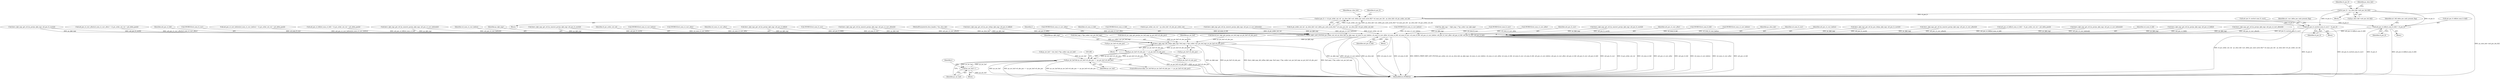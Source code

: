 digraph "0_Android_913d9e8d93d6b81bb8eac3fc2c1426651f5b259d_0@pointer" {
"1000376" [label="(Call,i4_poc_lt = ps_slice_hdr->ai4_poc_lsb_lt[i])"];
"1000390" [label="(Call,i4_poc_lt += i4_pic_order_cnt_val - ps_slice_hdr->ai1_delta_poc_msb_cycle_lt[i] * u4_max_poc_lsb - ps_slice_hdr->i4_pic_order_cnt_lsb)"];
"1000412" [label="(Call,ai4_poc_lt_curr[u4_num_lt_curr] = i4_poc_lt)"];
"1001190" [label="(Call,DEBUG_PRINT_REF_LIST_POCS(i4_pic_order_cnt_val, ps_slice_hdr, ps_dpb_mgr, u4_num_st_curr_before, u4_num_st_curr_after, u4_num_st_foll, u4_num_lt_curr, u4_num_lt_foll, ai4_poc_st_curr_before, ai4_poc_st_curr_after, ai4_poc_st_foll, ai4_poc_lt_curr, ai4_poc_lt_foll))"];
"1001246" [label="(Call,ihevc_dpb_mgr_del_ref(ps_dpb_mgr, (buf_mgr_t *)ps_codec->pv_pic_buf_mgr, ps_pic_buf->i4_abs_poc))"];
"1001276" [label="(Call,ps_mv_buf->i4_abs_poc == ps_pic_buf->i4_abs_poc)"];
"1001274" [label="(Call,ps_mv_buf && ps_mv_buf->i4_abs_poc == ps_pic_buf->i4_abs_poc)"];
"1001293" [label="(Call,ps_mv_buf++)"];
"1000430" [label="(Call,ai4_poc_lt_foll[u4_num_lt_foll] = i4_poc_lt)"];
"1000573" [label="(Call,ihevc_dpb_mgr_get_ref_by_poc_lsb(ps_dpb_mgr, ai4_poc_lt_foll[i]))"];
"1001206" [label="(Identifier,i)"];
"1000429" [label="(Block,)"];
"1001294" [label="(Identifier,ps_mv_buf)"];
"1000413" [label="(Call,ai4_poc_lt_curr[u4_num_lt_curr])"];
"1001274" [label="(Call,ps_mv_buf && ps_mv_buf->i4_abs_poc == ps_pic_buf->i4_abs_poc)"];
"1000993" [label="(Call,(WORD32)u4_num_st_curr_after)"];
"1001196" [label="(Identifier,u4_num_st_foll)"];
"1000377" [label="(Identifier,i4_poc_lt)"];
"1000687" [label="(Call,(WORD32)u4_num_st_foll)"];
"1000177" [label="(Call,i4_pic_order_cnt_val = ps_slice_hdr->i4_abs_pic_order_cnt)"];
"1001246" [label="(Call,ihevc_dpb_mgr_del_ref(ps_dpb_mgr, (buf_mgr_t *)ps_codec->pv_pic_buf_mgr, ps_pic_buf->i4_abs_poc))"];
"1001058" [label="(Call,ihevc_dpb_mgr_get_ref_by_nearest_poc(ps_dpb_mgr, ai4_poc_st_curr_before[i]))"];
"1001247" [label="(Identifier,ps_dpb_mgr)"];
"1000386" [label="(Identifier,ps_slice_hdr)"];
"1000392" [label="(Call,i4_pic_order_cnt_val - ps_slice_hdr->ai1_delta_poc_msb_cycle_lt[i] * u4_max_poc_lsb - ps_slice_hdr->i4_pic_order_cnt_lsb)"];
"1000621" [label="(Call,(WORD32)u4_num_st_curr_before)"];
"1000375" [label="(Block,)"];
"1000124" [label="(Call,*ps_dpb_mgr = (dpb_mgr_t *)ps_codec->pv_dpb_mgr)"];
"1000842" [label="(Call,(WORD32)u4_num_lt_curr)"];
"1001275" [label="(Identifier,ps_mv_buf)"];
"1000800" [label="(Call,(WORD32)u4_num_st_curr_after)"];
"1001202" [label="(Identifier,ai4_poc_lt_curr)"];
"1000865" [label="(Call,ihevc_dpb_mgr_get_ref_by_nearest_poc(ps_dpb_mgr, ai4_poc_lt_curr[i]))"];
"1001200" [label="(Identifier,ai4_poc_st_curr_after)"];
"1000941" [label="(Call,ihevcd_mv_mgr_get_poc(ps_mv_buf_mgr, ps_pic_buf->i4_abs_poc))"];
"1000558" [label="(Call,(WORD32)u4_num_lt_foll)"];
"1000758" [label="(Call,(WORD32)u4_num_st_curr_before)"];
"1001192" [label="(Identifier,ps_slice_hdr)"];
"1000390" [label="(Call,i4_poc_lt += i4_pic_order_cnt_val - ps_slice_hdr->ai1_delta_poc_msb_cycle_lt[i] * u4_max_poc_lsb - ps_slice_hdr->i4_pic_order_cnt_lsb)"];
"1001197" [label="(Identifier,u4_num_lt_curr)"];
"1001199" [label="(Identifier,ai4_poc_st_curr_before)"];
"1000510" [label="(Call,ihevc_dpb_mgr_get_ref_by_poc_lsb(ps_dpb_mgr, ai4_poc_lt_curr[i]))"];
"1000437" [label="(Identifier,ai1_foll_delta_poc_msb_present_flag)"];
"1000823" [label="(Call,ihevc_dpb_mgr_get_ref_by_nearest_poc(ps_dpb_mgr, ai4_poc_st_curr_after[i]))"];
"1000299" [label="(Call,ai4_poc_st_foll[u4_num_st_foll] = i4_pic_order_cnt_val + pi2_delta_poc[i])"];
"1001280" [label="(Call,ps_pic_buf->i4_abs_poc)"];
"1000629" [label="(Call,ihevc_dpb_mgr_get_ref_by_poc(ps_dpb_mgr, ai4_poc_st_curr_before[i]))"];
"1001203" [label="(Identifier,ai4_poc_lt_foll)"];
"1001272" [label="(Block,)"];
"1001198" [label="(Identifier,u4_num_lt_foll)"];
"1000431" [label="(Call,ai4_poc_lt_foll[u4_num_lt_foll])"];
"1000695" [label="(Call,ihevc_dpb_mgr_get_ref_by_poc(ps_dpb_mgr, ai4_poc_st_foll[i]))"];
"1000376" [label="(Call,i4_poc_lt = ps_slice_hdr->ai4_poc_lsb_lt[i])"];
"1000662" [label="(Call,ihevc_dpb_mgr_get_ref_by_poc(ps_dpb_mgr, ai4_poc_st_curr_after[i]))"];
"1000430" [label="(Call,ai4_poc_lt_foll[u4_num_lt_foll] = i4_poc_lt)"];
"1001248" [label="(Call,(buf_mgr_t *)ps_codec->pv_pic_buf_mgr)"];
"1000533" [label="(Call,ihevc_dpb_mgr_get_ref_by_poc(ps_dpb_mgr, ai4_poc_lt_curr[i]))"];
"1000416" [label="(Identifier,i4_poc_lt)"];
"1000330" [label="(Call,ai4_poc_st_curr_after[u4_num_st_curr_after] = i4_pic_order_cnt_val + pi2_delta_poc[i])"];
"1001253" [label="(Call,ps_pic_buf->i4_abs_poc)"];
"1001256" [label="(Call,ps_mv_buf = (mv_buf_t *)ps_codec->ps_mv_buf)"];
"1000389" [label="(Block,)"];
"1001234" [label="(Block,)"];
"1000408" [label="(Identifier,ps_slice_hdr)"];
"1000411" [label="(Block,)"];
"1001277" [label="(Call,ps_mv_buf->i4_abs_poc)"];
"1000412" [label="(Call,ai4_poc_lt_curr[u4_num_lt_curr] = i4_poc_lt)"];
"1001190" [label="(Call,DEBUG_PRINT_REF_LIST_POCS(i4_pic_order_cnt_val, ps_slice_hdr, ps_dpb_mgr, u4_num_st_curr_before, u4_num_st_curr_after, u4_num_st_foll, u4_num_lt_curr, u4_num_lt_foll, ai4_poc_st_curr_before, ai4_poc_st_curr_after, ai4_poc_st_foll, ai4_poc_lt_curr, ai4_poc_lt_foll))"];
"1001201" [label="(Identifier,ai4_poc_st_foll)"];
"1000495" [label="(Call,(WORD32)u4_num_lt_curr)"];
"1000286" [label="(Call,ai4_poc_st_curr_before[u4_num_st_curr_before] = i4_pic_order_cnt_val + pi2_delta_poc[i])"];
"1000343" [label="(Call,ai4_poc_st_foll[u4_num_st_foll] = i4_pic_order_cnt_val + pi2_delta_poc[i])"];
"1000781" [label="(Call,ihevc_dpb_mgr_get_ref_by_nearest_poc(ps_dpb_mgr, ai4_poc_st_curr_before[i]))"];
"1000391" [label="(Identifier,i4_poc_lt)"];
"1001194" [label="(Identifier,u4_num_st_curr_before)"];
"1001257" [label="(Identifier,ps_mv_buf)"];
"1000434" [label="(Identifier,i4_poc_lt)"];
"1001193" [label="(Identifier,ps_dpb_mgr)"];
"1001100" [label="(Call,ihevc_dpb_mgr_get_ref_by_nearest_poc(ps_dpb_mgr, ai4_poc_lt_curr[i]))"];
"1000112" [label="(Block,)"];
"1001276" [label="(Call,ps_mv_buf->i4_abs_poc == ps_pic_buf->i4_abs_poc)"];
"1001271" [label="(Identifier,i)"];
"1001191" [label="(Identifier,i4_pic_order_cnt_val)"];
"1000419" [label="(Identifier,ai1_curr_delta_poc_msb_present_flag)"];
"1001293" [label="(Call,ps_mv_buf++)"];
"1001035" [label="(Call,(WORD32)u4_num_st_curr_before)"];
"1000654" [label="(Call,(WORD32)u4_num_st_curr_after)"];
"1001195" [label="(Identifier,u4_num_st_curr_after)"];
"1000378" [label="(Call,ps_slice_hdr->ai4_poc_lsb_lt[i])"];
"1001273" [label="(ControlStructure,if(ps_mv_buf && ps_mv_buf->i4_abs_poc == ps_pic_buf->i4_abs_poc))"];
"1000596" [label="(Call,ihevc_dpb_mgr_get_ref_by_poc(ps_dpb_mgr, ai4_poc_lt_foll[i]))"];
"1001077" [label="(Call,(WORD32)u4_num_lt_curr)"];
"1001016" [label="(Call,ihevc_dpb_mgr_get_ref_by_nearest_poc(ps_dpb_mgr, ai4_poc_st_curr_after[i]))"];
"1001297" [label="(MethodReturn,WORD32)"];
"1001176" [label="(Call,ihevcd_mv_mgr_get_poc(ps_mv_buf_mgr, ps_pic_buf->i4_abs_poc))"];
"1000111" [label="(MethodParameterIn,slice_header_t *ps_slice_hdr)"];
"1000376" -> "1000375"  [label="AST: "];
"1000376" -> "1000378"  [label="CFG: "];
"1000377" -> "1000376"  [label="AST: "];
"1000378" -> "1000376"  [label="AST: "];
"1000386" -> "1000376"  [label="CFG: "];
"1000376" -> "1001297"  [label="DDG: ps_slice_hdr->ai4_poc_lsb_lt[i]"];
"1000376" -> "1000390"  [label="DDG: i4_poc_lt"];
"1000376" -> "1000412"  [label="DDG: i4_poc_lt"];
"1000376" -> "1000430"  [label="DDG: i4_poc_lt"];
"1000390" -> "1000389"  [label="AST: "];
"1000390" -> "1000392"  [label="CFG: "];
"1000391" -> "1000390"  [label="AST: "];
"1000392" -> "1000390"  [label="AST: "];
"1000408" -> "1000390"  [label="CFG: "];
"1000390" -> "1001297"  [label="DDG: i4_pic_order_cnt_val - ps_slice_hdr->ai1_delta_poc_msb_cycle_lt[i] * u4_max_poc_lsb - ps_slice_hdr->i4_pic_order_cnt_lsb"];
"1000392" -> "1000390"  [label="DDG: i4_pic_order_cnt_val"];
"1000392" -> "1000390"  [label="DDG: ps_slice_hdr->ai1_delta_poc_msb_cycle_lt[i] * u4_max_poc_lsb - ps_slice_hdr->i4_pic_order_cnt_lsb"];
"1000390" -> "1000412"  [label="DDG: i4_poc_lt"];
"1000390" -> "1000430"  [label="DDG: i4_poc_lt"];
"1000412" -> "1000411"  [label="AST: "];
"1000412" -> "1000416"  [label="CFG: "];
"1000413" -> "1000412"  [label="AST: "];
"1000416" -> "1000412"  [label="AST: "];
"1000419" -> "1000412"  [label="CFG: "];
"1000412" -> "1001297"  [label="DDG: ai4_poc_lt_curr[u4_num_lt_curr]"];
"1000412" -> "1001297"  [label="DDG: i4_poc_lt"];
"1000412" -> "1001190"  [label="DDG: ai4_poc_lt_curr[u4_num_lt_curr]"];
"1001190" -> "1000112"  [label="AST: "];
"1001190" -> "1001203"  [label="CFG: "];
"1001191" -> "1001190"  [label="AST: "];
"1001192" -> "1001190"  [label="AST: "];
"1001193" -> "1001190"  [label="AST: "];
"1001194" -> "1001190"  [label="AST: "];
"1001195" -> "1001190"  [label="AST: "];
"1001196" -> "1001190"  [label="AST: "];
"1001197" -> "1001190"  [label="AST: "];
"1001198" -> "1001190"  [label="AST: "];
"1001199" -> "1001190"  [label="AST: "];
"1001200" -> "1001190"  [label="AST: "];
"1001201" -> "1001190"  [label="AST: "];
"1001202" -> "1001190"  [label="AST: "];
"1001203" -> "1001190"  [label="AST: "];
"1001206" -> "1001190"  [label="CFG: "];
"1001190" -> "1001297"  [label="DDG: ai4_poc_st_curr_before"];
"1001190" -> "1001297"  [label="DDG: ps_slice_hdr"];
"1001190" -> "1001297"  [label="DDG: u4_num_lt_curr"];
"1001190" -> "1001297"  [label="DDG: u4_num_lt_foll"];
"1001190" -> "1001297"  [label="DDG: DEBUG_PRINT_REF_LIST_POCS(i4_pic_order_cnt_val, ps_slice_hdr, ps_dpb_mgr, u4_num_st_curr_before, u4_num_st_curr_after, u4_num_st_foll, u4_num_lt_curr, u4_num_lt_foll, ai4_poc_st_curr_before, ai4_poc_st_curr_after, ai4_poc_st_foll, ai4_poc_lt_curr, ai4_poc_lt_foll)"];
"1001190" -> "1001297"  [label="DDG: ai4_poc_lt_curr"];
"1001190" -> "1001297"  [label="DDG: i4_pic_order_cnt_val"];
"1001190" -> "1001297"  [label="DDG: u4_num_st_foll"];
"1001190" -> "1001297"  [label="DDG: ai4_poc_st_curr_after"];
"1001190" -> "1001297"  [label="DDG: ai4_poc_lt_foll"];
"1001190" -> "1001297"  [label="DDG: u4_num_st_curr_before"];
"1001190" -> "1001297"  [label="DDG: u4_num_st_curr_after"];
"1001190" -> "1001297"  [label="DDG: ai4_poc_st_foll"];
"1001190" -> "1001297"  [label="DDG: ps_dpb_mgr"];
"1000177" -> "1001190"  [label="DDG: i4_pic_order_cnt_val"];
"1000392" -> "1001190"  [label="DDG: i4_pic_order_cnt_val"];
"1000111" -> "1001190"  [label="DDG: ps_slice_hdr"];
"1000629" -> "1001190"  [label="DDG: ps_dpb_mgr"];
"1000629" -> "1001190"  [label="DDG: ai4_poc_st_curr_before[i]"];
"1000865" -> "1001190"  [label="DDG: ps_dpb_mgr"];
"1000865" -> "1001190"  [label="DDG: ai4_poc_lt_curr[i]"];
"1000695" -> "1001190"  [label="DDG: ps_dpb_mgr"];
"1000695" -> "1001190"  [label="DDG: ai4_poc_st_foll[i]"];
"1000596" -> "1001190"  [label="DDG: ps_dpb_mgr"];
"1000596" -> "1001190"  [label="DDG: ai4_poc_lt_foll[i]"];
"1000823" -> "1001190"  [label="DDG: ps_dpb_mgr"];
"1000823" -> "1001190"  [label="DDG: ai4_poc_st_curr_after[i]"];
"1000510" -> "1001190"  [label="DDG: ps_dpb_mgr"];
"1000510" -> "1001190"  [label="DDG: ai4_poc_lt_curr[i]"];
"1000781" -> "1001190"  [label="DDG: ps_dpb_mgr"];
"1000781" -> "1001190"  [label="DDG: ai4_poc_st_curr_before[i]"];
"1000573" -> "1001190"  [label="DDG: ps_dpb_mgr"];
"1000573" -> "1001190"  [label="DDG: ai4_poc_lt_foll[i]"];
"1000533" -> "1001190"  [label="DDG: ps_dpb_mgr"];
"1000533" -> "1001190"  [label="DDG: ai4_poc_lt_curr[i]"];
"1001100" -> "1001190"  [label="DDG: ps_dpb_mgr"];
"1001100" -> "1001190"  [label="DDG: ai4_poc_lt_curr[i]"];
"1001058" -> "1001190"  [label="DDG: ps_dpb_mgr"];
"1001058" -> "1001190"  [label="DDG: ai4_poc_st_curr_before[i]"];
"1001016" -> "1001190"  [label="DDG: ps_dpb_mgr"];
"1001016" -> "1001190"  [label="DDG: ai4_poc_st_curr_after[i]"];
"1000124" -> "1001190"  [label="DDG: ps_dpb_mgr"];
"1000662" -> "1001190"  [label="DDG: ps_dpb_mgr"];
"1000662" -> "1001190"  [label="DDG: ai4_poc_st_curr_after[i]"];
"1000621" -> "1001190"  [label="DDG: u4_num_st_curr_before"];
"1000758" -> "1001190"  [label="DDG: u4_num_st_curr_before"];
"1001035" -> "1001190"  [label="DDG: u4_num_st_curr_before"];
"1000654" -> "1001190"  [label="DDG: u4_num_st_curr_after"];
"1000800" -> "1001190"  [label="DDG: u4_num_st_curr_after"];
"1000993" -> "1001190"  [label="DDG: u4_num_st_curr_after"];
"1000687" -> "1001190"  [label="DDG: u4_num_st_foll"];
"1000842" -> "1001190"  [label="DDG: u4_num_lt_curr"];
"1000495" -> "1001190"  [label="DDG: u4_num_lt_curr"];
"1001077" -> "1001190"  [label="DDG: u4_num_lt_curr"];
"1000558" -> "1001190"  [label="DDG: u4_num_lt_foll"];
"1000286" -> "1001190"  [label="DDG: ai4_poc_st_curr_before[u4_num_st_curr_before]"];
"1000330" -> "1001190"  [label="DDG: ai4_poc_st_curr_after[u4_num_st_curr_after]"];
"1000343" -> "1001190"  [label="DDG: ai4_poc_st_foll[u4_num_st_foll]"];
"1000299" -> "1001190"  [label="DDG: ai4_poc_st_foll[u4_num_st_foll]"];
"1000430" -> "1001190"  [label="DDG: ai4_poc_lt_foll[u4_num_lt_foll]"];
"1001190" -> "1001246"  [label="DDG: ps_dpb_mgr"];
"1001246" -> "1001234"  [label="AST: "];
"1001246" -> "1001253"  [label="CFG: "];
"1001247" -> "1001246"  [label="AST: "];
"1001248" -> "1001246"  [label="AST: "];
"1001253" -> "1001246"  [label="AST: "];
"1001257" -> "1001246"  [label="CFG: "];
"1001246" -> "1001297"  [label="DDG: ps_dpb_mgr"];
"1001246" -> "1001297"  [label="DDG: ps_pic_buf->i4_abs_poc"];
"1001246" -> "1001297"  [label="DDG: ihevc_dpb_mgr_del_ref(ps_dpb_mgr, (buf_mgr_t *)ps_codec->pv_pic_buf_mgr, ps_pic_buf->i4_abs_poc)"];
"1001246" -> "1001297"  [label="DDG: (buf_mgr_t *)ps_codec->pv_pic_buf_mgr"];
"1001248" -> "1001246"  [label="DDG: ps_codec->pv_pic_buf_mgr"];
"1001276" -> "1001246"  [label="DDG: ps_pic_buf->i4_abs_poc"];
"1001176" -> "1001246"  [label="DDG: ps_pic_buf->i4_abs_poc"];
"1000941" -> "1001246"  [label="DDG: ps_pic_buf->i4_abs_poc"];
"1001246" -> "1001276"  [label="DDG: ps_pic_buf->i4_abs_poc"];
"1001276" -> "1001274"  [label="AST: "];
"1001276" -> "1001280"  [label="CFG: "];
"1001277" -> "1001276"  [label="AST: "];
"1001280" -> "1001276"  [label="AST: "];
"1001274" -> "1001276"  [label="CFG: "];
"1001276" -> "1001297"  [label="DDG: ps_pic_buf->i4_abs_poc"];
"1001276" -> "1001297"  [label="DDG: ps_mv_buf->i4_abs_poc"];
"1001276" -> "1001274"  [label="DDG: ps_mv_buf->i4_abs_poc"];
"1001276" -> "1001274"  [label="DDG: ps_pic_buf->i4_abs_poc"];
"1001274" -> "1001273"  [label="AST: "];
"1001274" -> "1001275"  [label="CFG: "];
"1001275" -> "1001274"  [label="AST: "];
"1001286" -> "1001274"  [label="CFG: "];
"1001294" -> "1001274"  [label="CFG: "];
"1001274" -> "1001297"  [label="DDG: ps_mv_buf"];
"1001274" -> "1001297"  [label="DDG: ps_mv_buf->i4_abs_poc == ps_pic_buf->i4_abs_poc"];
"1001274" -> "1001297"  [label="DDG: ps_mv_buf && ps_mv_buf->i4_abs_poc == ps_pic_buf->i4_abs_poc"];
"1001256" -> "1001274"  [label="DDG: ps_mv_buf"];
"1001293" -> "1001274"  [label="DDG: ps_mv_buf"];
"1001274" -> "1001293"  [label="DDG: ps_mv_buf"];
"1001293" -> "1001272"  [label="AST: "];
"1001293" -> "1001294"  [label="CFG: "];
"1001294" -> "1001293"  [label="AST: "];
"1001271" -> "1001293"  [label="CFG: "];
"1001293" -> "1001297"  [label="DDG: ps_mv_buf"];
"1000430" -> "1000429"  [label="AST: "];
"1000430" -> "1000434"  [label="CFG: "];
"1000431" -> "1000430"  [label="AST: "];
"1000434" -> "1000430"  [label="AST: "];
"1000437" -> "1000430"  [label="CFG: "];
"1000430" -> "1001297"  [label="DDG: i4_poc_lt"];
"1000430" -> "1001297"  [label="DDG: ai4_poc_lt_foll[u4_num_lt_foll]"];
}
